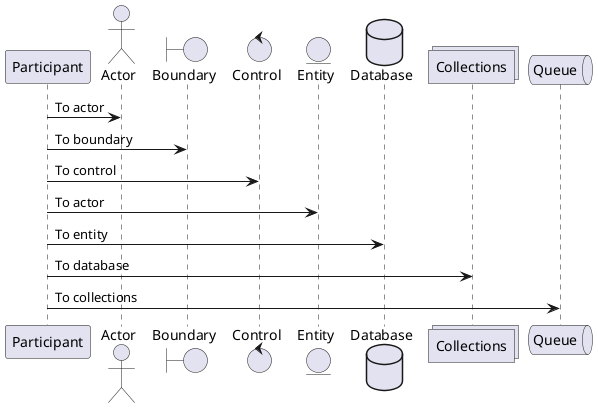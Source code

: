 @startuml
participant Participant as Foo
actor       Actor       as Foo1
boundary    Boundary    as Foo2
control     Control     as Foo3
entity      Entity      as Foo4
database    Database    as Foo5
collections Collections as Foo6
queue       Queue       as Foo7

Foo -> Foo1 : To actor
Foo -> Foo2 : To boundary
Foo -> Foo3 : To control
Foo -> Foo4 : To actor
Foo -> Foo5 : To entity
Foo -> Foo6 : To database
Foo -> Foo7 : To collections
@enduml